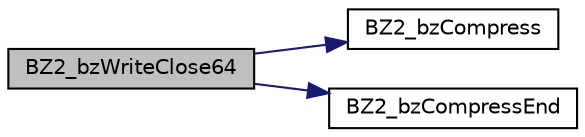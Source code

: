 digraph G
{
  edge [fontname="Helvetica",fontsize="10",labelfontname="Helvetica",labelfontsize="10"];
  node [fontname="Helvetica",fontsize="10",shape=record];
  rankdir="LR";
  Node1 [label="BZ2_bzWriteClose64",height=0.2,width=0.4,color="black", fillcolor="grey75", style="filled" fontcolor="black"];
  Node1 -> Node2 [color="midnightblue",fontsize="10",style="solid",fontname="Helvetica"];
  Node2 [label="BZ2_bzCompress",height=0.2,width=0.4,color="black", fillcolor="white", style="filled",URL="$bzlib_8c.html#afaf431b4be66dc0dc2554dc8a8a87de7"];
  Node1 -> Node3 [color="midnightblue",fontsize="10",style="solid",fontname="Helvetica"];
  Node3 [label="BZ2_bzCompressEnd",height=0.2,width=0.4,color="black", fillcolor="white", style="filled",URL="$bzlib_8c.html#af50235abe4edaf72f5e325c0be182c50"];
}
